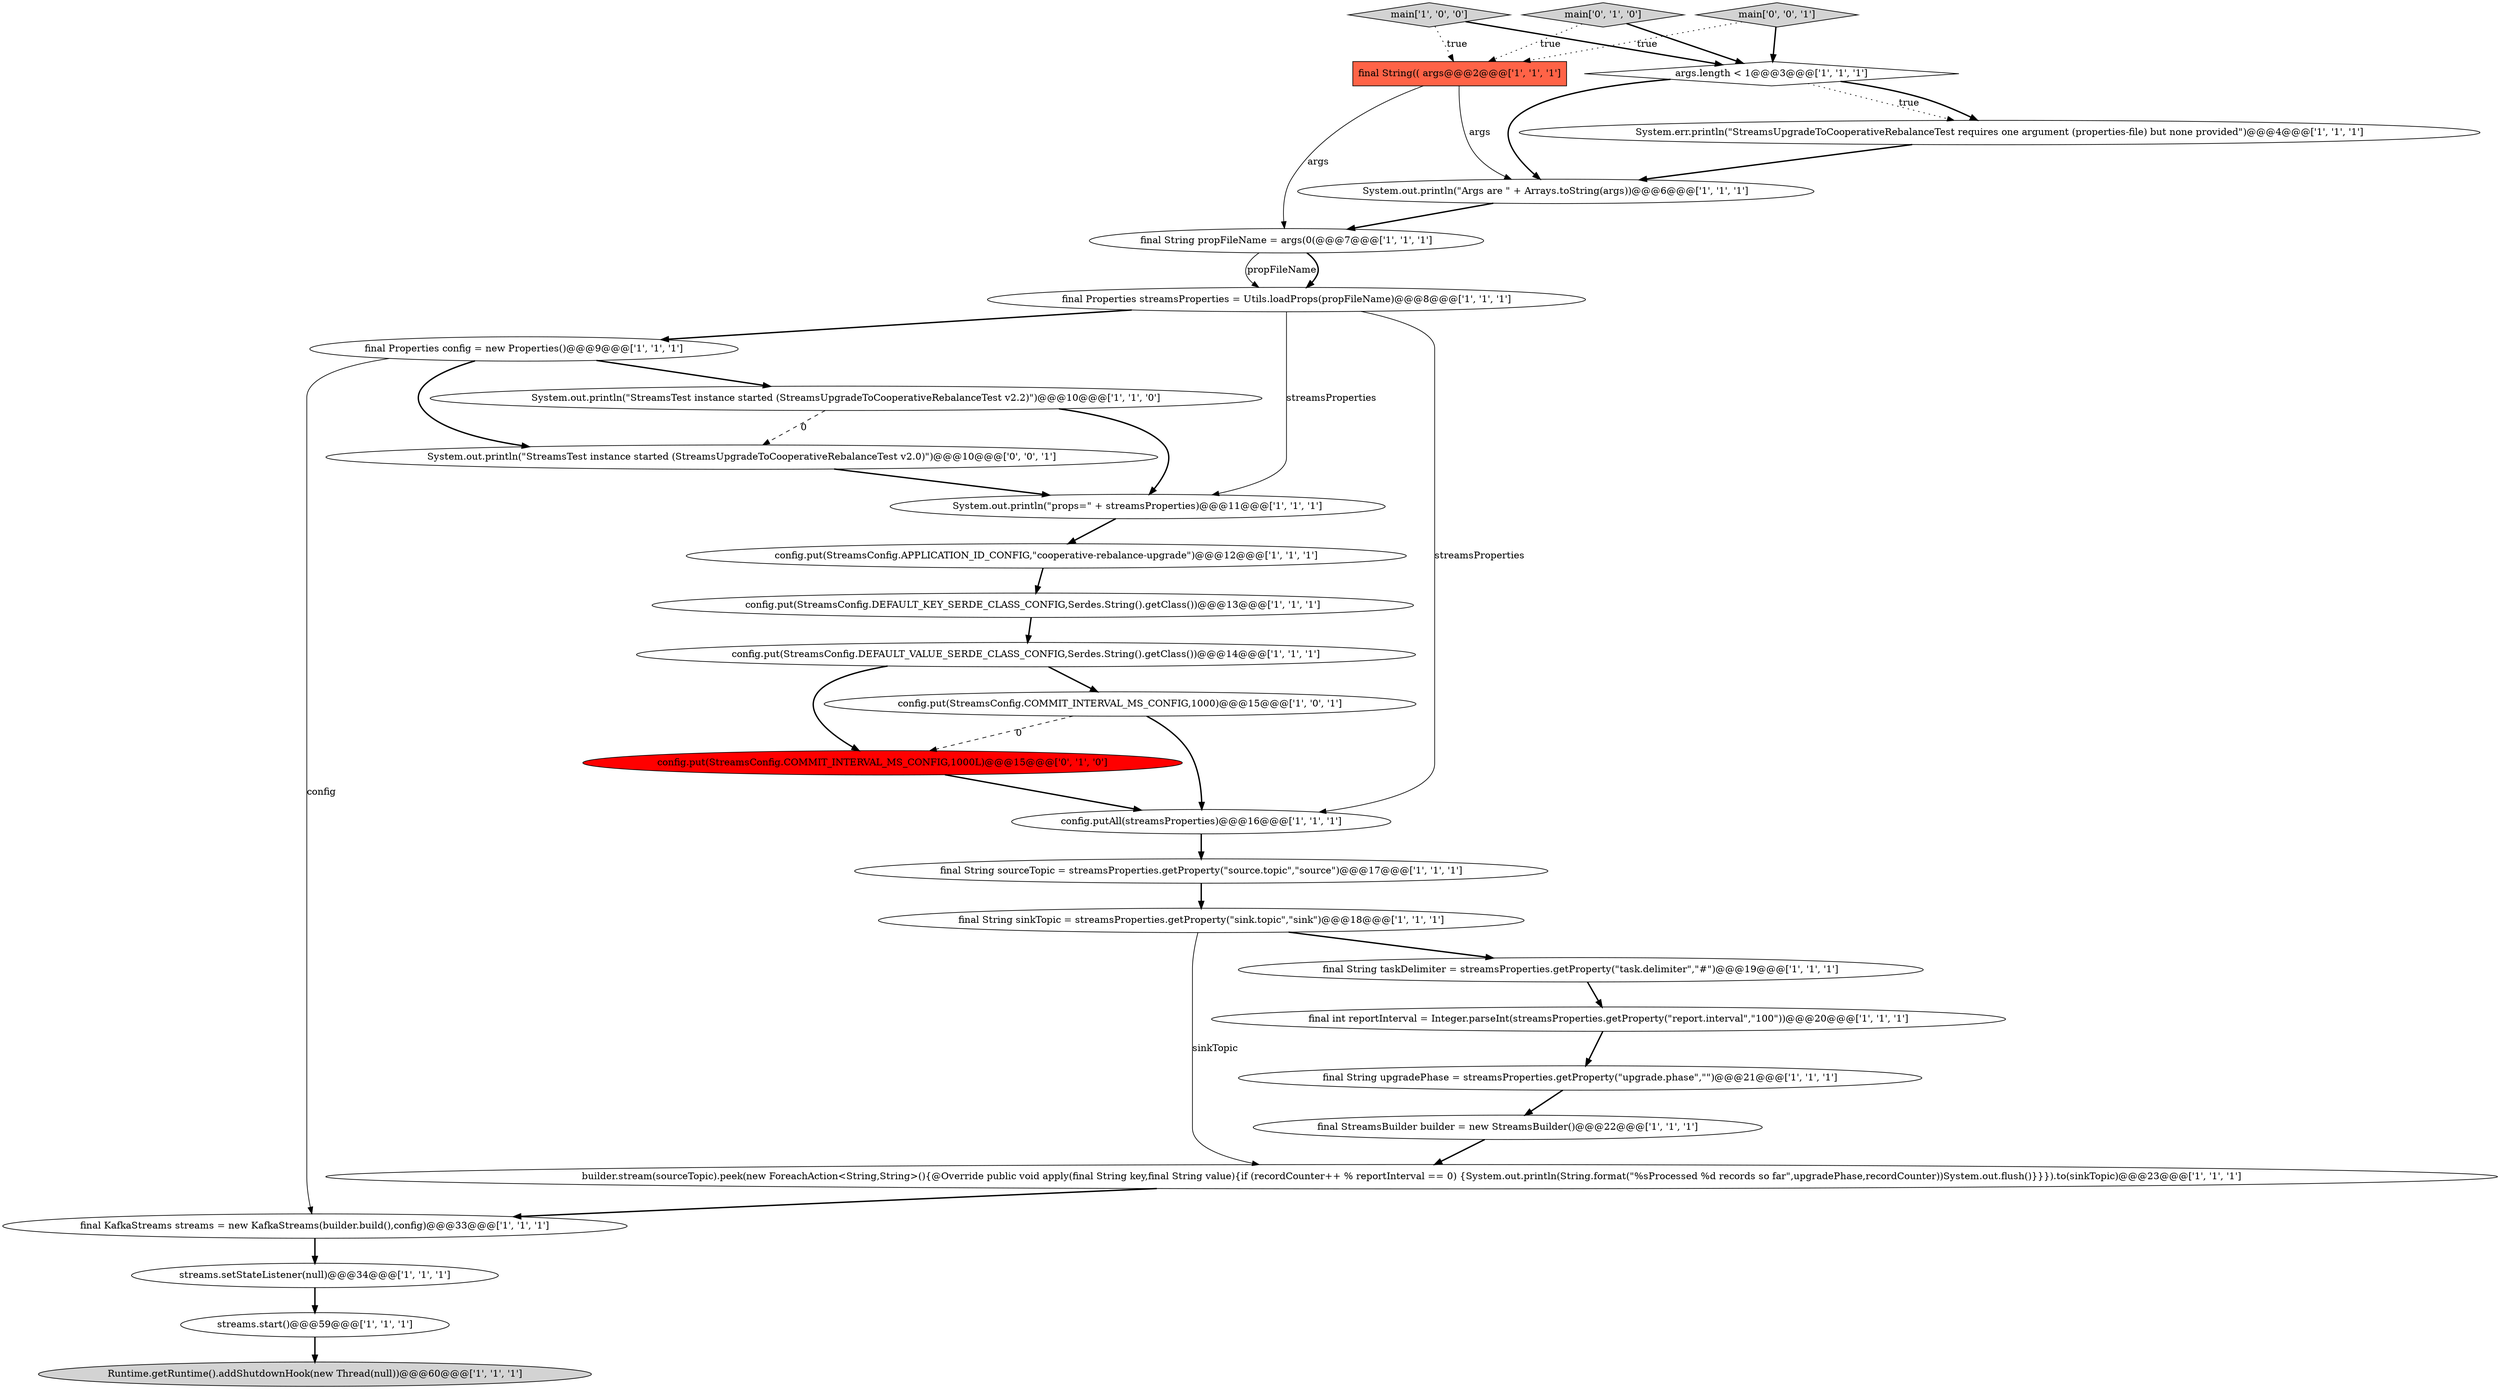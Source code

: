 digraph {
2 [style = filled, label = "main['1', '0', '0']", fillcolor = lightgray, shape = diamond image = "AAA0AAABBB1BBB"];
7 [style = filled, label = "config.put(StreamsConfig.DEFAULT_KEY_SERDE_CLASS_CONFIG,Serdes.String().getClass())@@@13@@@['1', '1', '1']", fillcolor = white, shape = ellipse image = "AAA0AAABBB1BBB"];
23 [style = filled, label = "final String upgradePhase = streamsProperties.getProperty(\"upgrade.phase\",\"\")@@@21@@@['1', '1', '1']", fillcolor = white, shape = ellipse image = "AAA0AAABBB1BBB"];
15 [style = filled, label = "config.put(StreamsConfig.DEFAULT_VALUE_SERDE_CLASS_CONFIG,Serdes.String().getClass())@@@14@@@['1', '1', '1']", fillcolor = white, shape = ellipse image = "AAA0AAABBB1BBB"];
25 [style = filled, label = "final Properties streamsProperties = Utils.loadProps(propFileName)@@@8@@@['1', '1', '1']", fillcolor = white, shape = ellipse image = "AAA0AAABBB1BBB"];
14 [style = filled, label = "final StreamsBuilder builder = new StreamsBuilder()@@@22@@@['1', '1', '1']", fillcolor = white, shape = ellipse image = "AAA0AAABBB1BBB"];
29 [style = filled, label = "main['0', '0', '1']", fillcolor = lightgray, shape = diamond image = "AAA0AAABBB3BBB"];
19 [style = filled, label = "System.out.println(\"props=\" + streamsProperties)@@@11@@@['1', '1', '1']", fillcolor = white, shape = ellipse image = "AAA0AAABBB1BBB"];
20 [style = filled, label = "final int reportInterval = Integer.parseInt(streamsProperties.getProperty(\"report.interval\",\"100\"))@@@20@@@['1', '1', '1']", fillcolor = white, shape = ellipse image = "AAA0AAABBB1BBB"];
26 [style = filled, label = "config.put(StreamsConfig.COMMIT_INTERVAL_MS_CONFIG,1000L)@@@15@@@['0', '1', '0']", fillcolor = red, shape = ellipse image = "AAA1AAABBB2BBB"];
27 [style = filled, label = "main['0', '1', '0']", fillcolor = lightgray, shape = diamond image = "AAA0AAABBB2BBB"];
9 [style = filled, label = "streams.setStateListener(null)@@@34@@@['1', '1', '1']", fillcolor = white, shape = ellipse image = "AAA0AAABBB1BBB"];
28 [style = filled, label = "System.out.println(\"StreamsTest instance started (StreamsUpgradeToCooperativeRebalanceTest v2.0)\")@@@10@@@['0', '0', '1']", fillcolor = white, shape = ellipse image = "AAA0AAABBB3BBB"];
12 [style = filled, label = "System.err.println(\"StreamsUpgradeToCooperativeRebalanceTest requires one argument (properties-file) but none provided\")@@@4@@@['1', '1', '1']", fillcolor = white, shape = ellipse image = "AAA0AAABBB1BBB"];
18 [style = filled, label = "System.out.println(\"Args are \" + Arrays.toString(args))@@@6@@@['1', '1', '1']", fillcolor = white, shape = ellipse image = "AAA0AAABBB1BBB"];
5 [style = filled, label = "final Properties config = new Properties()@@@9@@@['1', '1', '1']", fillcolor = white, shape = ellipse image = "AAA0AAABBB1BBB"];
8 [style = filled, label = "System.out.println(\"StreamsTest instance started (StreamsUpgradeToCooperativeRebalanceTest v2.2)\")@@@10@@@['1', '1', '0']", fillcolor = white, shape = ellipse image = "AAA0AAABBB1BBB"];
21 [style = filled, label = "final String sinkTopic = streamsProperties.getProperty(\"sink.topic\",\"sink\")@@@18@@@['1', '1', '1']", fillcolor = white, shape = ellipse image = "AAA0AAABBB1BBB"];
17 [style = filled, label = "final KafkaStreams streams = new KafkaStreams(builder.build(),config)@@@33@@@['1', '1', '1']", fillcolor = white, shape = ellipse image = "AAA0AAABBB1BBB"];
10 [style = filled, label = "builder.stream(sourceTopic).peek(new ForeachAction<String,String>(){@Override public void apply(final String key,final String value){if (recordCounter++ % reportInterval == 0) {System.out.println(String.format(\"%sProcessed %d records so far\",upgradePhase,recordCounter))System.out.flush()}}}).to(sinkTopic)@@@23@@@['1', '1', '1']", fillcolor = white, shape = ellipse image = "AAA0AAABBB1BBB"];
0 [style = filled, label = "final String(( args@@@2@@@['1', '1', '1']", fillcolor = tomato, shape = box image = "AAA0AAABBB1BBB"];
4 [style = filled, label = "config.put(StreamsConfig.APPLICATION_ID_CONFIG,\"cooperative-rebalance-upgrade\")@@@12@@@['1', '1', '1']", fillcolor = white, shape = ellipse image = "AAA0AAABBB1BBB"];
1 [style = filled, label = "config.putAll(streamsProperties)@@@16@@@['1', '1', '1']", fillcolor = white, shape = ellipse image = "AAA0AAABBB1BBB"];
22 [style = filled, label = "streams.start()@@@59@@@['1', '1', '1']", fillcolor = white, shape = ellipse image = "AAA0AAABBB1BBB"];
3 [style = filled, label = "final String taskDelimiter = streamsProperties.getProperty(\"task.delimiter\",\"#\")@@@19@@@['1', '1', '1']", fillcolor = white, shape = ellipse image = "AAA0AAABBB1BBB"];
13 [style = filled, label = "args.length < 1@@@3@@@['1', '1', '1']", fillcolor = white, shape = diamond image = "AAA0AAABBB1BBB"];
24 [style = filled, label = "Runtime.getRuntime().addShutdownHook(new Thread(null))@@@60@@@['1', '1', '1']", fillcolor = lightgray, shape = ellipse image = "AAA0AAABBB1BBB"];
6 [style = filled, label = "config.put(StreamsConfig.COMMIT_INTERVAL_MS_CONFIG,1000)@@@15@@@['1', '0', '1']", fillcolor = white, shape = ellipse image = "AAA0AAABBB1BBB"];
11 [style = filled, label = "final String propFileName = args(0(@@@7@@@['1', '1', '1']", fillcolor = white, shape = ellipse image = "AAA0AAABBB1BBB"];
16 [style = filled, label = "final String sourceTopic = streamsProperties.getProperty(\"source.topic\",\"source\")@@@17@@@['1', '1', '1']", fillcolor = white, shape = ellipse image = "AAA0AAABBB1BBB"];
9->22 [style = bold, label=""];
29->0 [style = dotted, label="true"];
27->13 [style = bold, label=""];
5->8 [style = bold, label=""];
2->0 [style = dotted, label="true"];
13->12 [style = dotted, label="true"];
8->19 [style = bold, label=""];
17->9 [style = bold, label=""];
26->1 [style = bold, label=""];
18->11 [style = bold, label=""];
14->10 [style = bold, label=""];
15->6 [style = bold, label=""];
10->17 [style = bold, label=""];
11->25 [style = solid, label="propFileName"];
5->17 [style = solid, label="config"];
5->28 [style = bold, label=""];
25->1 [style = solid, label="streamsProperties"];
8->28 [style = dashed, label="0"];
25->19 [style = solid, label="streamsProperties"];
4->7 [style = bold, label=""];
15->26 [style = bold, label=""];
2->13 [style = bold, label=""];
21->10 [style = solid, label="sinkTopic"];
23->14 [style = bold, label=""];
0->18 [style = solid, label="args"];
6->1 [style = bold, label=""];
3->20 [style = bold, label=""];
13->12 [style = bold, label=""];
20->23 [style = bold, label=""];
27->0 [style = dotted, label="true"];
1->16 [style = bold, label=""];
6->26 [style = dashed, label="0"];
16->21 [style = bold, label=""];
12->18 [style = bold, label=""];
28->19 [style = bold, label=""];
7->15 [style = bold, label=""];
25->5 [style = bold, label=""];
19->4 [style = bold, label=""];
13->18 [style = bold, label=""];
22->24 [style = bold, label=""];
0->11 [style = solid, label="args"];
11->25 [style = bold, label=""];
21->3 [style = bold, label=""];
29->13 [style = bold, label=""];
}
